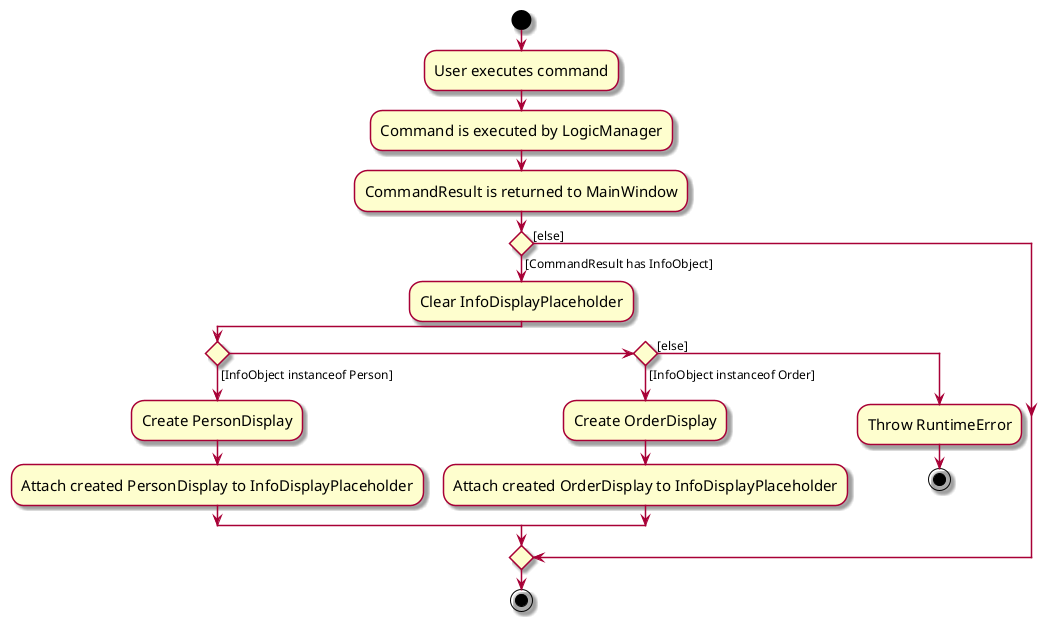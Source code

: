 @startuml
skin rose
skinparam ActivityFontSize 15
skinparam ArrowFontSize 12
start
:User executes command;
:Command is executed by LogicManager;
:CommandResult is returned to MainWindow;

if () then ([CommandResult has InfoObject])
    :Clear InfoDisplayPlaceholder;
    if () then ([InfoObject instanceof Person])
        :Create PersonDisplay;
        :Attach created PersonDisplay to InfoDisplayPlaceholder;
    elseif () then ([InfoObject instanceof Order])
        :Create OrderDisplay;
        :Attach created OrderDisplay to InfoDisplayPlaceholder;
    else ([else])
        :Throw RuntimeError;
        stop
    endif
else ([else])

endif
stop
@enduml
